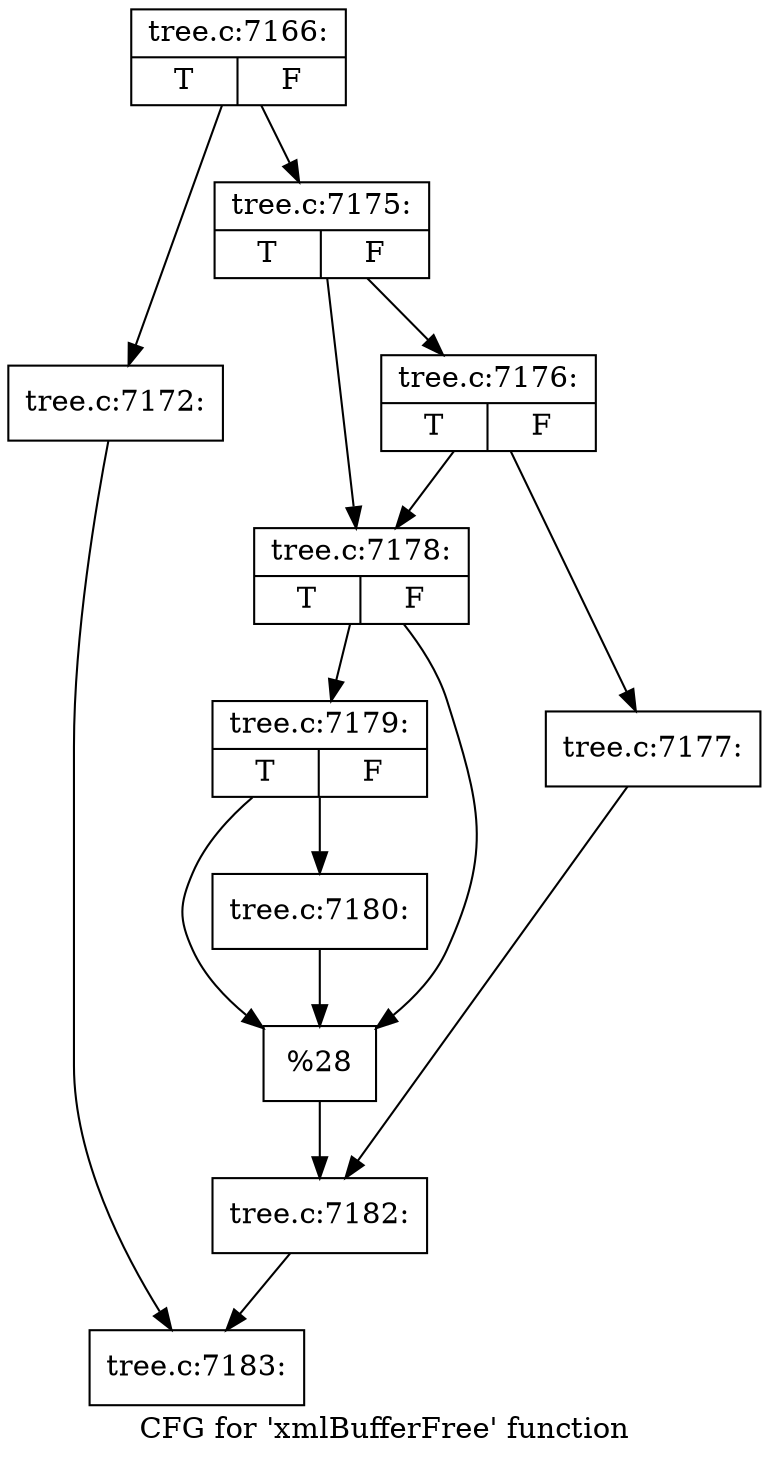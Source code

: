 digraph "CFG for 'xmlBufferFree' function" {
	label="CFG for 'xmlBufferFree' function";

	Node0x55ad0bdd29a0 [shape=record,label="{tree.c:7166:|{<s0>T|<s1>F}}"];
	Node0x55ad0bdd29a0 -> Node0x55ad0bdd2d90;
	Node0x55ad0bdd29a0 -> Node0x55ad0bdd4f00;
	Node0x55ad0bdd2d90 [shape=record,label="{tree.c:7172:}"];
	Node0x55ad0bdd2d90 -> Node0x55ad0bdd4e10;
	Node0x55ad0bdd4f00 [shape=record,label="{tree.c:7175:|{<s0>T|<s1>F}}"];
	Node0x55ad0bdd4f00 -> Node0x55ad0bdd9b90;
	Node0x55ad0bdd4f00 -> Node0x55ad0bdd9b40;
	Node0x55ad0bdd9b90 [shape=record,label="{tree.c:7176:|{<s0>T|<s1>F}}"];
	Node0x55ad0bdd9b90 -> Node0x55ad0bdd9aa0;
	Node0x55ad0bdd9b90 -> Node0x55ad0bdd9b40;
	Node0x55ad0bdd9aa0 [shape=record,label="{tree.c:7177:}"];
	Node0x55ad0bdd9aa0 -> Node0x55ad0bdd9af0;
	Node0x55ad0bdd9b40 [shape=record,label="{tree.c:7178:|{<s0>T|<s1>F}}"];
	Node0x55ad0bdd9b40 -> Node0x55ad0bdda5e0;
	Node0x55ad0bdd9b40 -> Node0x55ad0bdda590;
	Node0x55ad0bdda5e0 [shape=record,label="{tree.c:7179:|{<s0>T|<s1>F}}"];
	Node0x55ad0bdda5e0 -> Node0x55ad0bdda540;
	Node0x55ad0bdda5e0 -> Node0x55ad0bdda590;
	Node0x55ad0bdda540 [shape=record,label="{tree.c:7180:}"];
	Node0x55ad0bdda540 -> Node0x55ad0bdda590;
	Node0x55ad0bdda590 [shape=record,label="{%28}"];
	Node0x55ad0bdda590 -> Node0x55ad0bdd9af0;
	Node0x55ad0bdd9af0 [shape=record,label="{tree.c:7182:}"];
	Node0x55ad0bdd9af0 -> Node0x55ad0bdd4e10;
	Node0x55ad0bdd4e10 [shape=record,label="{tree.c:7183:}"];
}
